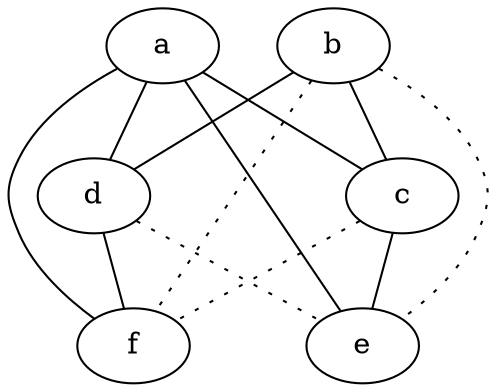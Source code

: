 graph {
a -- c;
a -- d;
a -- e;
a -- f;
b -- c;
b -- d;
b -- e [style=dotted];
b -- f [style=dotted];
c -- e;
c -- f [style=dotted];
d -- e [style=dotted];
d -- f;
}
